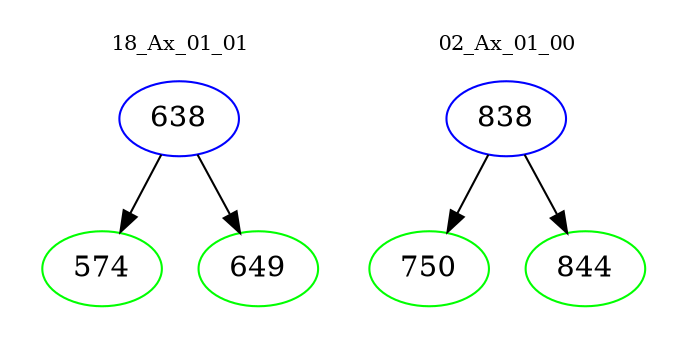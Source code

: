 digraph{
subgraph cluster_0 {
color = white
label = "18_Ax_01_01";
fontsize=10;
T0_638 [label="638", color="blue"]
T0_638 -> T0_574 [color="black"]
T0_574 [label="574", color="green"]
T0_638 -> T0_649 [color="black"]
T0_649 [label="649", color="green"]
}
subgraph cluster_1 {
color = white
label = "02_Ax_01_00";
fontsize=10;
T1_838 [label="838", color="blue"]
T1_838 -> T1_750 [color="black"]
T1_750 [label="750", color="green"]
T1_838 -> T1_844 [color="black"]
T1_844 [label="844", color="green"]
}
}
